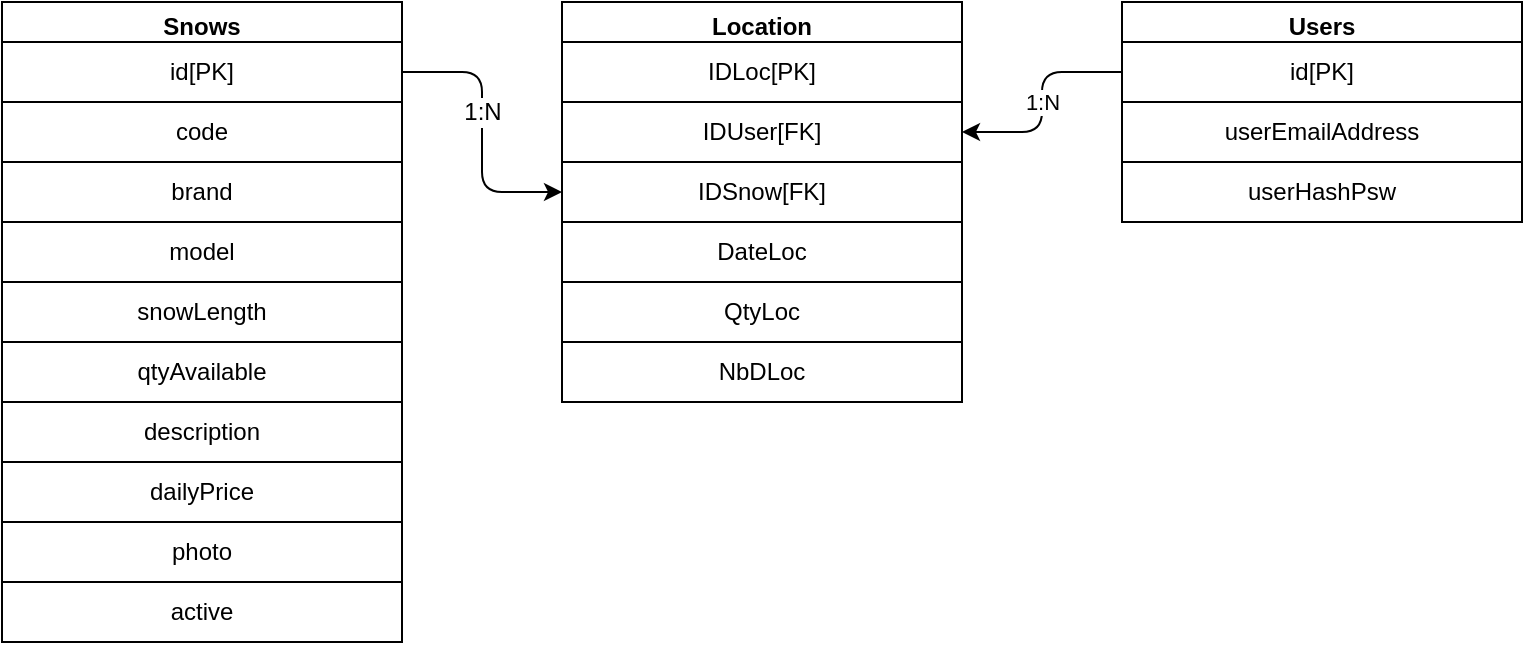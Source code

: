 <mxfile version="10.6.5" type="device"><diagram id="TY8imcLsiN5jtpOLYnO-" name="Page-1"><mxGraphModel dx="1591" dy="879" grid="1" gridSize="10" guides="1" tooltips="1" connect="1" arrows="1" fold="1" page="1" pageScale="1" pageWidth="827" pageHeight="1169" math="0" shadow="0"><root><mxCell id="0"/><mxCell id="1" parent="0"/><mxCell id="NLan3x_0cl0DZmebIoQf-2" value="Location" style="swimlane;" vertex="1" parent="1"><mxGeometry x="320" y="60" width="200" height="200" as="geometry"><mxRectangle x="280" y="60" width="80" height="23" as="alternateBounds"/></mxGeometry></mxCell><mxCell id="NLan3x_0cl0DZmebIoQf-3" value="IDLoc[PK]" style="rounded=0;whiteSpace=wrap;html=1;" vertex="1" parent="NLan3x_0cl0DZmebIoQf-2"><mxGeometry y="20" width="200" height="30" as="geometry"/></mxCell><mxCell id="NLan3x_0cl0DZmebIoQf-4" value="IDUser[FK]" style="rounded=0;whiteSpace=wrap;html=1;" vertex="1" parent="NLan3x_0cl0DZmebIoQf-2"><mxGeometry y="50" width="200" height="30" as="geometry"/></mxCell><mxCell id="NLan3x_0cl0DZmebIoQf-5" value="IDSnow[FK]" style="rounded=0;whiteSpace=wrap;html=1;" vertex="1" parent="NLan3x_0cl0DZmebIoQf-2"><mxGeometry y="80" width="200" height="30" as="geometry"/></mxCell><mxCell id="NLan3x_0cl0DZmebIoQf-6" value="DateLoc" style="rounded=0;whiteSpace=wrap;html=1;" vertex="1" parent="NLan3x_0cl0DZmebIoQf-2"><mxGeometry y="110" width="200" height="30" as="geometry"/></mxCell><mxCell id="NLan3x_0cl0DZmebIoQf-7" value="QtyLoc" style="rounded=0;whiteSpace=wrap;html=1;" vertex="1" parent="NLan3x_0cl0DZmebIoQf-2"><mxGeometry y="140" width="200" height="30" as="geometry"/></mxCell><mxCell id="NLan3x_0cl0DZmebIoQf-8" value="NbDLoc" style="rounded=0;whiteSpace=wrap;html=1;" vertex="1" parent="NLan3x_0cl0DZmebIoQf-2"><mxGeometry y="170" width="200" height="30" as="geometry"/></mxCell><mxCell id="NLan3x_0cl0DZmebIoQf-9" value="Snows" style="swimlane;" vertex="1" parent="1"><mxGeometry x="40" y="60" width="200" height="320" as="geometry"><mxRectangle x="280" y="60" width="80" height="23" as="alternateBounds"/></mxGeometry></mxCell><mxCell id="NLan3x_0cl0DZmebIoQf-10" value="id[PK]" style="rounded=0;whiteSpace=wrap;html=1;" vertex="1" parent="NLan3x_0cl0DZmebIoQf-9"><mxGeometry y="20" width="200" height="30" as="geometry"/></mxCell><mxCell id="NLan3x_0cl0DZmebIoQf-11" value="code" style="rounded=0;whiteSpace=wrap;html=1;" vertex="1" parent="NLan3x_0cl0DZmebIoQf-9"><mxGeometry y="50" width="200" height="30" as="geometry"/></mxCell><mxCell id="NLan3x_0cl0DZmebIoQf-12" value="brand" style="rounded=0;whiteSpace=wrap;html=1;" vertex="1" parent="NLan3x_0cl0DZmebIoQf-9"><mxGeometry y="80" width="200" height="30" as="geometry"/></mxCell><mxCell id="NLan3x_0cl0DZmebIoQf-13" value="model" style="rounded=0;whiteSpace=wrap;html=1;" vertex="1" parent="NLan3x_0cl0DZmebIoQf-9"><mxGeometry y="110" width="200" height="30" as="geometry"/></mxCell><mxCell id="NLan3x_0cl0DZmebIoQf-14" value="snowLength" style="rounded=0;whiteSpace=wrap;html=1;" vertex="1" parent="NLan3x_0cl0DZmebIoQf-9"><mxGeometry y="140" width="200" height="30" as="geometry"/></mxCell><mxCell id="NLan3x_0cl0DZmebIoQf-15" value="qtyAvailable" style="rounded=0;whiteSpace=wrap;html=1;" vertex="1" parent="NLan3x_0cl0DZmebIoQf-9"><mxGeometry y="170" width="200" height="30" as="geometry"/></mxCell><mxCell id="NLan3x_0cl0DZmebIoQf-23" value="description" style="rounded=0;whiteSpace=wrap;html=1;" vertex="1" parent="NLan3x_0cl0DZmebIoQf-9"><mxGeometry y="200" width="200" height="30" as="geometry"/></mxCell><mxCell id="NLan3x_0cl0DZmebIoQf-24" value="dailyPrice" style="rounded=0;whiteSpace=wrap;html=1;" vertex="1" parent="NLan3x_0cl0DZmebIoQf-9"><mxGeometry y="230" width="200" height="30" as="geometry"/></mxCell><mxCell id="NLan3x_0cl0DZmebIoQf-25" value="photo" style="rounded=0;whiteSpace=wrap;html=1;" vertex="1" parent="NLan3x_0cl0DZmebIoQf-9"><mxGeometry y="260" width="200" height="30" as="geometry"/></mxCell><mxCell id="NLan3x_0cl0DZmebIoQf-26" value="active" style="rounded=0;whiteSpace=wrap;html=1;" vertex="1" parent="NLan3x_0cl0DZmebIoQf-9"><mxGeometry y="290" width="200" height="30" as="geometry"/></mxCell><mxCell id="NLan3x_0cl0DZmebIoQf-16" value="Users" style="swimlane;" vertex="1" parent="1"><mxGeometry x="600" y="60" width="200" height="110" as="geometry"><mxRectangle x="280" y="60" width="80" height="23" as="alternateBounds"/></mxGeometry></mxCell><mxCell id="NLan3x_0cl0DZmebIoQf-17" value="id[PK]" style="rounded=0;whiteSpace=wrap;html=1;" vertex="1" parent="NLan3x_0cl0DZmebIoQf-16"><mxGeometry y="20" width="200" height="30" as="geometry"/></mxCell><mxCell id="NLan3x_0cl0DZmebIoQf-18" value="userEmailAddress" style="rounded=0;whiteSpace=wrap;html=1;" vertex="1" parent="NLan3x_0cl0DZmebIoQf-16"><mxGeometry y="50" width="200" height="30" as="geometry"/></mxCell><mxCell id="NLan3x_0cl0DZmebIoQf-19" value="userHashPsw" style="rounded=0;whiteSpace=wrap;html=1;" vertex="1" parent="NLan3x_0cl0DZmebIoQf-16"><mxGeometry y="80" width="200" height="30" as="geometry"/></mxCell><mxCell id="NLan3x_0cl0DZmebIoQf-27" value="" style="endArrow=classic;html=1;exitX=1;exitY=0.5;exitDx=0;exitDy=0;entryX=0;entryY=0.5;entryDx=0;entryDy=0;edgeStyle=orthogonalEdgeStyle;elbow=vertical;" edge="1" parent="1" source="NLan3x_0cl0DZmebIoQf-10" target="NLan3x_0cl0DZmebIoQf-5"><mxGeometry width="50" height="50" relative="1" as="geometry"><mxPoint x="240" y="120" as="sourcePoint"/><mxPoint x="290" y="70" as="targetPoint"/></mxGeometry></mxCell><mxCell id="NLan3x_0cl0DZmebIoQf-29" value="1:N" style="text;html=1;resizable=0;points=[];align=center;verticalAlign=middle;labelBackgroundColor=#ffffff;" vertex="1" connectable="0" parent="NLan3x_0cl0DZmebIoQf-27"><mxGeometry x="-0.429" y="-7" relative="1" as="geometry"><mxPoint x="7" y="20" as="offset"/></mxGeometry></mxCell><mxCell id="NLan3x_0cl0DZmebIoQf-28" value="1:N" style="endArrow=classic;html=1;entryX=1;entryY=0.5;entryDx=0;entryDy=0;exitX=0;exitY=0.5;exitDx=0;exitDy=0;" edge="1" parent="1" source="NLan3x_0cl0DZmebIoQf-17" target="NLan3x_0cl0DZmebIoQf-4"><mxGeometry width="50" height="50" relative="1" as="geometry"><mxPoint x="530" y="150" as="sourcePoint"/><mxPoint x="580" y="100" as="targetPoint"/><Array as="points"><mxPoint x="560" y="95"/><mxPoint x="560" y="125"/></Array></mxGeometry></mxCell></root></mxGraphModel></diagram></mxfile>
